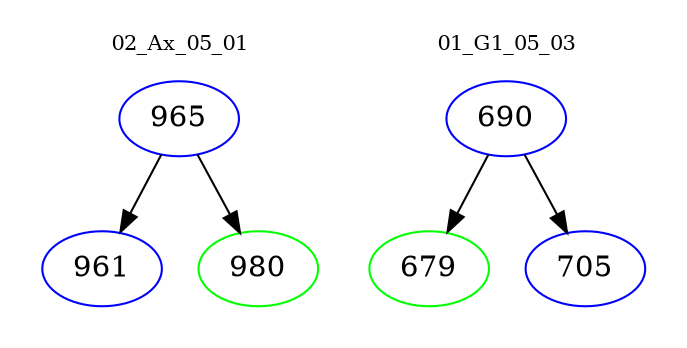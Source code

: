 digraph{
subgraph cluster_0 {
color = white
label = "02_Ax_05_01";
fontsize=10;
T0_965 [label="965", color="blue"]
T0_965 -> T0_961 [color="black"]
T0_961 [label="961", color="blue"]
T0_965 -> T0_980 [color="black"]
T0_980 [label="980", color="green"]
}
subgraph cluster_1 {
color = white
label = "01_G1_05_03";
fontsize=10;
T1_690 [label="690", color="blue"]
T1_690 -> T1_679 [color="black"]
T1_679 [label="679", color="green"]
T1_690 -> T1_705 [color="black"]
T1_705 [label="705", color="blue"]
}
}
